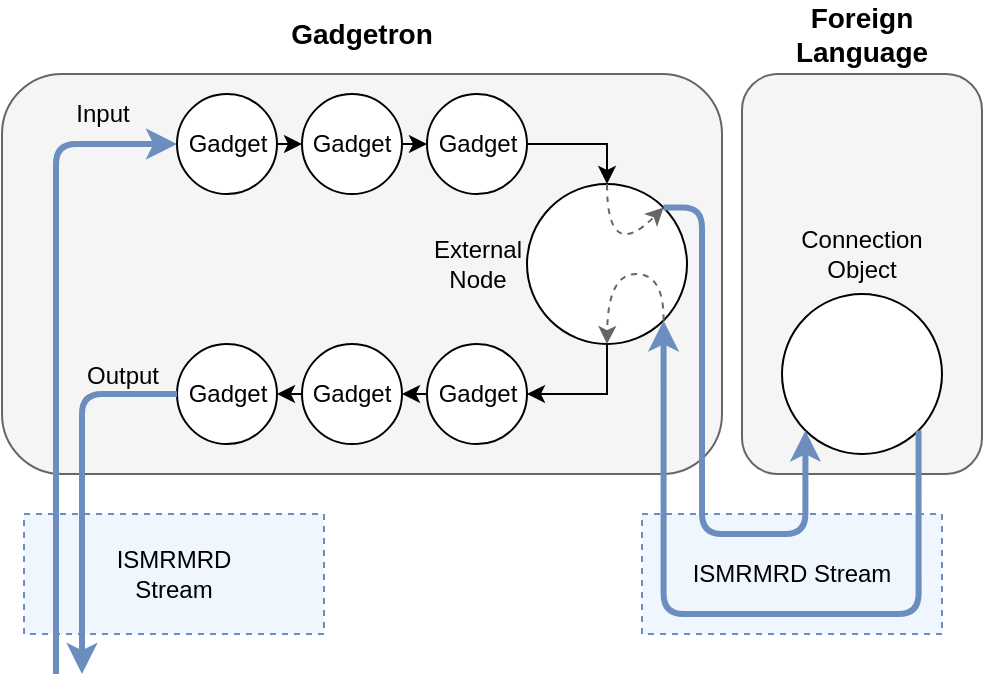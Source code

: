 <mxfile version="12.1.3" pages="1"><diagram id="VZMe7zuFA3FEv8nXBV_R" name="Page-1"><mxGraphModel dx="1408" dy="633" grid="1" gridSize="10" guides="1" tooltips="1" connect="1" arrows="1" fold="1" page="1" pageScale="1" pageWidth="827" pageHeight="1169" math="0" shadow="0"><root><mxCell id="0"/><mxCell id="1" parent="0"/><mxCell id="SaCeP_bE8NsdQKKrcsc6-61" value="ISMRMRD&lt;br&gt;Stream" style="rounded=0;whiteSpace=wrap;html=1;fillColor=#dae8fc;strokeColor=#6c8ebf;dashed=1;fillOpacity=40;" vertex="1" parent="1"><mxGeometry x="51" y="290" width="150" height="60" as="geometry"/></mxCell><mxCell id="SaCeP_bE8NsdQKKrcsc6-67" value="" style="rounded=1;whiteSpace=wrap;html=1;glass=0;fillColor=#f5f5f5;strokeColor=#666666;fontColor=#333333;" vertex="1" parent="1"><mxGeometry x="40" y="70" width="360" height="200" as="geometry"/></mxCell><mxCell id="SaCeP_bE8NsdQKKrcsc6-3" value="" style="rounded=1;whiteSpace=wrap;html=1;fillColor=#f5f5f5;strokeColor=#666666;fontColor=#333333;" vertex="1" parent="1"><mxGeometry x="410" y="70" width="120" height="200" as="geometry"/></mxCell><mxCell id="SaCeP_bE8NsdQKKrcsc6-31" value="" style="group" vertex="1" connectable="0" parent="1"><mxGeometry x="302.5" y="125" width="80" height="80" as="geometry"/></mxCell><mxCell id="SaCeP_bE8NsdQKKrcsc6-14" value="" style="ellipse;whiteSpace=wrap;html=1;aspect=fixed;" vertex="1" parent="SaCeP_bE8NsdQKKrcsc6-31"><mxGeometry width="80" height="80" as="geometry"/></mxCell><mxCell id="SaCeP_bE8NsdQKKrcsc6-75" value="" style="curved=1;endArrow=classic;html=1;strokeWidth=1;dashed=1;fillColor=#f5f5f5;strokeColor=#666666;entryX=1;entryY=0;entryDx=0;entryDy=0;exitX=0.5;exitY=0;exitDx=0;exitDy=0;" edge="1" parent="SaCeP_bE8NsdQKKrcsc6-31" source="SaCeP_bE8NsdQKKrcsc6-14" target="SaCeP_bE8NsdQKKrcsc6-14"><mxGeometry width="50" height="50" relative="1" as="geometry"><mxPoint x="-262.5" y="325" as="sourcePoint"/><mxPoint x="-212.5" y="275" as="targetPoint"/><Array as="points"><mxPoint x="40" y="40"/></Array></mxGeometry></mxCell><mxCell id="SaCeP_bE8NsdQKKrcsc6-76" value="" style="curved=1;endArrow=classic;html=1;strokeWidth=1;dashed=1;fillColor=#f5f5f5;strokeColor=#666666;entryX=0.5;entryY=1;entryDx=0;entryDy=0;exitX=1;exitY=1;exitDx=0;exitDy=0;" edge="1" parent="SaCeP_bE8NsdQKKrcsc6-31" source="SaCeP_bE8NsdQKKrcsc6-14" target="SaCeP_bE8NsdQKKrcsc6-14"><mxGeometry width="50" height="50" relative="1" as="geometry"><mxPoint x="50" y="10" as="sourcePoint"/><mxPoint x="78.284" y="21.716" as="targetPoint"/><Array as="points"><mxPoint x="68.5" y="45"/><mxPoint x="40.5" y="45"/></Array></mxGeometry></mxCell><mxCell id="SaCeP_bE8NsdQKKrcsc6-41" style="edgeStyle=orthogonalEdgeStyle;rounded=0;orthogonalLoop=1;jettySize=auto;html=1;exitX=1;exitY=0.5;exitDx=0;exitDy=0;entryX=0.5;entryY=0;entryDx=0;entryDy=0;" edge="1" parent="1" source="SaCeP_bE8NsdQKKrcsc6-33" target="SaCeP_bE8NsdQKKrcsc6-14"><mxGeometry relative="1" as="geometry"/></mxCell><mxCell id="SaCeP_bE8NsdQKKrcsc6-33" value="&lt;div&gt;Gadget&lt;/div&gt;" style="ellipse;whiteSpace=wrap;html=1;aspect=fixed;" vertex="1" parent="1"><mxGeometry x="252.5" y="80" width="50" height="50" as="geometry"/></mxCell><mxCell id="SaCeP_bE8NsdQKKrcsc6-40" style="edgeStyle=orthogonalEdgeStyle;rounded=0;orthogonalLoop=1;jettySize=auto;html=1;exitX=1;exitY=0.5;exitDx=0;exitDy=0;entryX=0;entryY=0.5;entryDx=0;entryDy=0;" edge="1" parent="1" source="SaCeP_bE8NsdQKKrcsc6-34" target="SaCeP_bE8NsdQKKrcsc6-33"><mxGeometry relative="1" as="geometry"><Array as="points"><mxPoint x="240" y="105"/><mxPoint x="240" y="105"/></Array></mxGeometry></mxCell><mxCell id="SaCeP_bE8NsdQKKrcsc6-34" value="&lt;div&gt;Gadget&lt;/div&gt;" style="ellipse;whiteSpace=wrap;html=1;aspect=fixed;" vertex="1" parent="1"><mxGeometry x="190" y="80" width="50" height="50" as="geometry"/></mxCell><mxCell id="SaCeP_bE8NsdQKKrcsc6-39" style="edgeStyle=orthogonalEdgeStyle;rounded=0;orthogonalLoop=1;jettySize=auto;html=1;exitX=1;exitY=0.5;exitDx=0;exitDy=0;entryX=0;entryY=0.5;entryDx=0;entryDy=0;" edge="1" parent="1" source="SaCeP_bE8NsdQKKrcsc6-35" target="SaCeP_bE8NsdQKKrcsc6-34"><mxGeometry relative="1" as="geometry"/></mxCell><mxCell id="SaCeP_bE8NsdQKKrcsc6-63" style="edgeStyle=orthogonalEdgeStyle;rounded=1;orthogonalLoop=1;jettySize=auto;html=1;entryX=0;entryY=0.5;entryDx=0;entryDy=0;fillColor=#dae8fc;strokeColor=#6c8ebf;strokeWidth=3;" edge="1" parent="1" target="SaCeP_bE8NsdQKKrcsc6-35"><mxGeometry relative="1" as="geometry"><mxPoint x="67" y="370" as="sourcePoint"/><Array as="points"><mxPoint x="67" y="105"/></Array></mxGeometry></mxCell><mxCell id="SaCeP_bE8NsdQKKrcsc6-64" value="&lt;div&gt;Input&lt;/div&gt;" style="text;html=1;resizable=0;points=[];align=center;verticalAlign=middle;labelBackgroundColor=none;" vertex="1" connectable="0" parent="SaCeP_bE8NsdQKKrcsc6-63"><mxGeometry x="0.267" y="-2" relative="1" as="geometry"><mxPoint x="21" y="-74" as="offset"/></mxGeometry></mxCell><mxCell id="SaCeP_bE8NsdQKKrcsc6-35" value="&lt;div&gt;Gadget&lt;/div&gt;" style="ellipse;whiteSpace=wrap;html=1;aspect=fixed;" vertex="1" parent="1"><mxGeometry x="127.5" y="80" width="50" height="50" as="geometry"/></mxCell><mxCell id="SaCeP_bE8NsdQKKrcsc6-43" style="edgeStyle=orthogonalEdgeStyle;rounded=0;orthogonalLoop=1;jettySize=auto;html=1;exitX=0;exitY=0.5;exitDx=0;exitDy=0;entryX=1;entryY=0.5;entryDx=0;entryDy=0;" edge="1" parent="1" source="SaCeP_bE8NsdQKKrcsc6-36" target="SaCeP_bE8NsdQKKrcsc6-37"><mxGeometry relative="1" as="geometry"/></mxCell><mxCell id="SaCeP_bE8NsdQKKrcsc6-36" value="&lt;div&gt;Gadget&lt;/div&gt;" style="ellipse;whiteSpace=wrap;html=1;aspect=fixed;" vertex="1" parent="1"><mxGeometry x="252.5" y="205" width="50" height="50" as="geometry"/></mxCell><mxCell id="SaCeP_bE8NsdQKKrcsc6-44" style="edgeStyle=orthogonalEdgeStyle;rounded=0;orthogonalLoop=1;jettySize=auto;html=1;exitX=0;exitY=0.5;exitDx=0;exitDy=0;entryX=1;entryY=0.5;entryDx=0;entryDy=0;" edge="1" parent="1" source="SaCeP_bE8NsdQKKrcsc6-37" target="SaCeP_bE8NsdQKKrcsc6-38"><mxGeometry relative="1" as="geometry"/></mxCell><mxCell id="SaCeP_bE8NsdQKKrcsc6-37" value="&lt;div&gt;Gadget&lt;/div&gt;" style="ellipse;whiteSpace=wrap;html=1;aspect=fixed;" vertex="1" parent="1"><mxGeometry x="190" y="205" width="50" height="50" as="geometry"/></mxCell><mxCell id="SaCeP_bE8NsdQKKrcsc6-38" value="&lt;div&gt;Gadget&lt;/div&gt;" style="ellipse;whiteSpace=wrap;html=1;aspect=fixed;" vertex="1" parent="1"><mxGeometry x="127.5" y="205" width="50" height="50" as="geometry"/></mxCell><mxCell id="SaCeP_bE8NsdQKKrcsc6-42" style="edgeStyle=orthogonalEdgeStyle;rounded=0;orthogonalLoop=1;jettySize=auto;html=1;exitX=0.5;exitY=1;exitDx=0;exitDy=0;entryX=1;entryY=0.5;entryDx=0;entryDy=0;" edge="1" parent="1" source="SaCeP_bE8NsdQKKrcsc6-14" target="SaCeP_bE8NsdQKKrcsc6-36"><mxGeometry relative="1" as="geometry"/></mxCell><mxCell id="SaCeP_bE8NsdQKKrcsc6-15" value="&lt;div&gt;External&lt;br&gt;Node&lt;br&gt;&lt;/div&gt;" style="text;html=1;strokeColor=none;fillColor=none;align=center;verticalAlign=middle;whiteSpace=wrap;rounded=0;" vertex="1" parent="1"><mxGeometry x="257.5" y="155" width="40" height="20" as="geometry"/></mxCell><mxCell id="SaCeP_bE8NsdQKKrcsc6-54" value="ISMRMRD Stream" style="rounded=0;whiteSpace=wrap;html=1;fillColor=#dae8fc;strokeColor=#6c8ebf;dashed=1;fillOpacity=40;" vertex="1" parent="1"><mxGeometry x="360" y="290" width="150" height="60" as="geometry"/></mxCell><mxCell id="SaCeP_bE8NsdQKKrcsc6-62" style="edgeStyle=orthogonalEdgeStyle;rounded=1;orthogonalLoop=1;jettySize=auto;html=1;exitX=0;exitY=0.5;exitDx=0;exitDy=0;strokeWidth=3;fillColor=#dae8fc;strokeColor=#6c8ebf;" edge="1" parent="1" source="SaCeP_bE8NsdQKKrcsc6-38"><mxGeometry relative="1" as="geometry"><mxPoint x="80" y="370" as="targetPoint"/><Array as="points"><mxPoint x="80" y="230"/></Array></mxGeometry></mxCell><mxCell id="SaCeP_bE8NsdQKKrcsc6-65" value="Output" style="text;html=1;resizable=0;points=[];align=center;verticalAlign=middle;labelBackgroundColor=none;" vertex="1" connectable="0" parent="SaCeP_bE8NsdQKKrcsc6-62"><mxGeometry x="-0.2" y="2" relative="1" as="geometry"><mxPoint x="18" y="-37" as="offset"/></mxGeometry></mxCell><mxCell id="SaCeP_bE8NsdQKKrcsc6-70" value="" style="group" vertex="1" connectable="0" parent="1"><mxGeometry x="430" y="150" width="80" height="110" as="geometry"/></mxCell><mxCell id="SaCeP_bE8NsdQKKrcsc6-32" value="" style="group" vertex="1" connectable="0" parent="SaCeP_bE8NsdQKKrcsc6-70"><mxGeometry y="30" width="80" height="80" as="geometry"/></mxCell><mxCell id="SaCeP_bE8NsdQKKrcsc6-12" value="" style="ellipse;whiteSpace=wrap;html=1;aspect=fixed;" vertex="1" parent="SaCeP_bE8NsdQKKrcsc6-32"><mxGeometry width="80" height="80" as="geometry"/></mxCell><mxCell id="SaCeP_bE8NsdQKKrcsc6-13" value="Connection&lt;br&gt;&lt;div&gt;Object&lt;/div&gt;" style="text;html=1;strokeColor=none;fillColor=none;align=center;verticalAlign=middle;whiteSpace=wrap;rounded=0;" vertex="1" parent="SaCeP_bE8NsdQKKrcsc6-70"><mxGeometry x="20" width="40" height="20" as="geometry"/></mxCell><mxCell id="SaCeP_bE8NsdQKKrcsc6-73" style="edgeStyle=orthogonalEdgeStyle;rounded=1;orthogonalLoop=1;jettySize=auto;html=1;exitX=1;exitY=0;exitDx=0;exitDy=0;entryX=0;entryY=1;entryDx=0;entryDy=0;strokeWidth=3;fillColor=#dae8fc;strokeColor=#6c8ebf;" edge="1" parent="1" source="SaCeP_bE8NsdQKKrcsc6-14" target="SaCeP_bE8NsdQKKrcsc6-12"><mxGeometry relative="1" as="geometry"><Array as="points"><mxPoint x="390" y="137"/><mxPoint x="390" y="300"/><mxPoint x="442" y="300"/></Array></mxGeometry></mxCell><mxCell id="SaCeP_bE8NsdQKKrcsc6-74" style="edgeStyle=orthogonalEdgeStyle;rounded=1;orthogonalLoop=1;jettySize=auto;html=1;exitX=1;exitY=1;exitDx=0;exitDy=0;entryX=1;entryY=1;entryDx=0;entryDy=0;strokeWidth=3;fillColor=#dae8fc;strokeColor=#6c8ebf;" edge="1" parent="1" source="SaCeP_bE8NsdQKKrcsc6-12" target="SaCeP_bE8NsdQKKrcsc6-14"><mxGeometry relative="1" as="geometry"><Array as="points"><mxPoint x="498" y="340"/><mxPoint x="371" y="340"/></Array></mxGeometry></mxCell><mxCell id="SaCeP_bE8NsdQKKrcsc6-77" value="&lt;font size=&quot;1&quot;&gt;&lt;b style=&quot;font-size: 14px&quot;&gt;Gadgetron&lt;/b&gt;&lt;/font&gt;" style="text;html=1;strokeColor=none;fillColor=none;align=center;verticalAlign=middle;whiteSpace=wrap;rounded=0;glass=0;dashed=1;" vertex="1" parent="1"><mxGeometry x="200" y="40" width="40" height="20" as="geometry"/></mxCell><mxCell id="SaCeP_bE8NsdQKKrcsc6-78" value="&lt;font style=&quot;font-size: 14px&quot;&gt;&lt;b&gt;Foreign Language&lt;br&gt;&lt;/b&gt;&lt;/font&gt;" style="text;html=1;strokeColor=none;fillColor=none;align=center;verticalAlign=middle;whiteSpace=wrap;rounded=0;glass=0;dashed=1;" vertex="1" parent="1"><mxGeometry x="450" y="40" width="40" height="20" as="geometry"/></mxCell></root></mxGraphModel></diagram></mxfile>